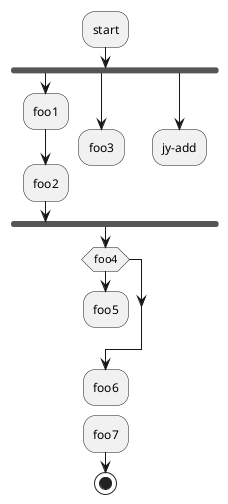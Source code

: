 @startuml
' detach keyword

:start;
fork
  :foo1;
  :foo2;
fork again
  :foo3;
  detach
fork again
  :jy-add;
  detach
endfork
if (foo4) then
  :foo5;
  detach
endif
:foo6;
detach
:foo7;
stop
@enduml
